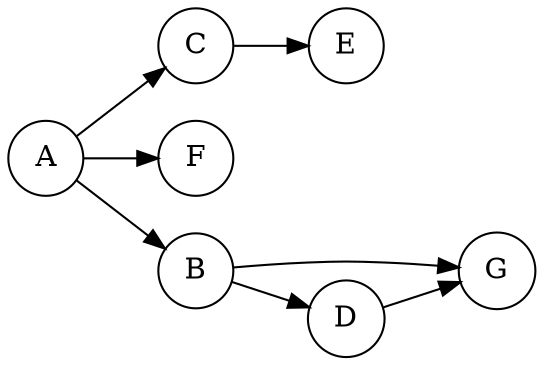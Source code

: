 digraph {
  rankdir=LR;

  A[shape=circle]
  G[shape=circle]
  C[shape=circle]
  E[shape=circle]
  F[shape=circle]
  B[shape=circle]
  D[shape=circle]

  A -> C
  A -> B
  A -> F
  C -> E
  B -> G
  B -> D
  D -> G
}
